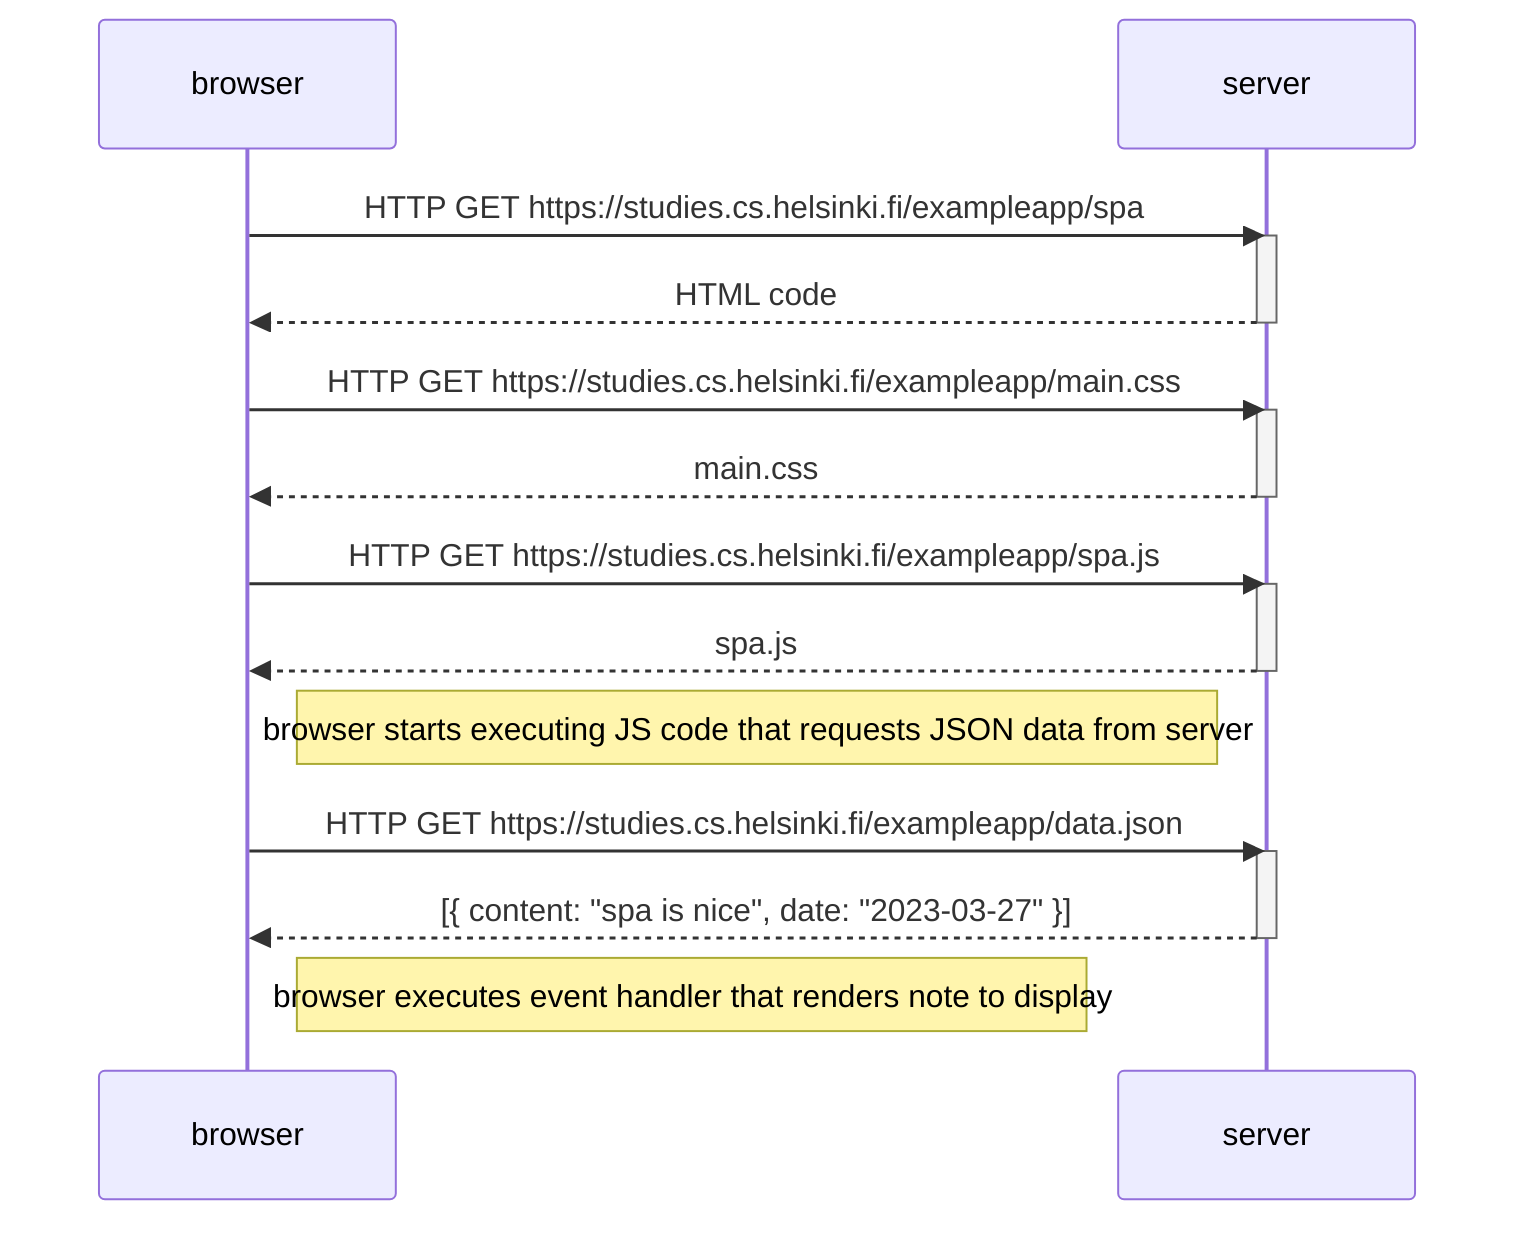 sequenceDiagram
participant browser
participant server
    browser->>server: HTTP GET https://studies.cs.helsinki.fi/exampleapp/spa
    activate server
    server-->>browser: HTML code
    deactivate server
    browser->>server: HTTP GET https://studies.cs.helsinki.fi/exampleapp/main.css
    activate server
    server-->>browser: main.css
    deactivate server
    browser->>server: HTTP GET https://studies.cs.helsinki.fi/exampleapp/spa.js
    activate server
    server-->>browser: spa.js
    deactivate server
    Note right of browser: browser starts executing JS code that requests JSON data from server
    browser->>server: HTTP GET https://studies.cs.helsinki.fi/exampleapp/data.json
    activate server
    server-->>browser: [{ content: "spa is nice", date: "2023-03-27" }]
    deactivate server
    Note right of browser: browser executes event handler that renders note to display